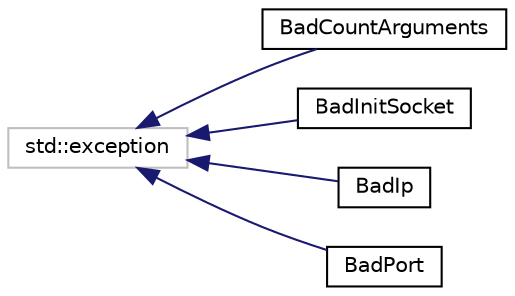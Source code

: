 digraph "Иерархия классов. Графический вид."
{
 // LATEX_PDF_SIZE
  edge [fontname="Helvetica",fontsize="10",labelfontname="Helvetica",labelfontsize="10"];
  node [fontname="Helvetica",fontsize="10",shape=record];
  rankdir="LR";
  Node2 [label="std::exception",height=0.2,width=0.4,color="grey75", fillcolor="white", style="filled",tooltip=" "];
  Node2 -> Node0 [dir="back",color="midnightblue",fontsize="10",style="solid",fontname="Helvetica"];
  Node0 [label="BadCountArguments",height=0.2,width=0.4,color="black", fillcolor="white", style="filled",URL="$classBadCountArguments.html",tooltip="Исключение для неверного количества аргументов"];
  Node2 -> Node4 [dir="back",color="midnightblue",fontsize="10",style="solid",fontname="Helvetica"];
  Node4 [label="BadInitSocket",height=0.2,width=0.4,color="black", fillcolor="white", style="filled",URL="$classBadInitSocket.html",tooltip="Исключение при неудачной инициализации сокета"];
  Node2 -> Node5 [dir="back",color="midnightblue",fontsize="10",style="solid",fontname="Helvetica"];
  Node5 [label="BadIp",height=0.2,width=0.4,color="black", fillcolor="white", style="filled",URL="$classBadIp.html",tooltip="Исключение, возникающее при использовании некорректного IP адреса"];
  Node2 -> Node6 [dir="back",color="midnightblue",fontsize="10",style="solid",fontname="Helvetica"];
  Node6 [label="BadPort",height=0.2,width=0.4,color="black", fillcolor="white", style="filled",URL="$classBadPort.html",tooltip="Исключение если при использовании некорректного порта"];
}
